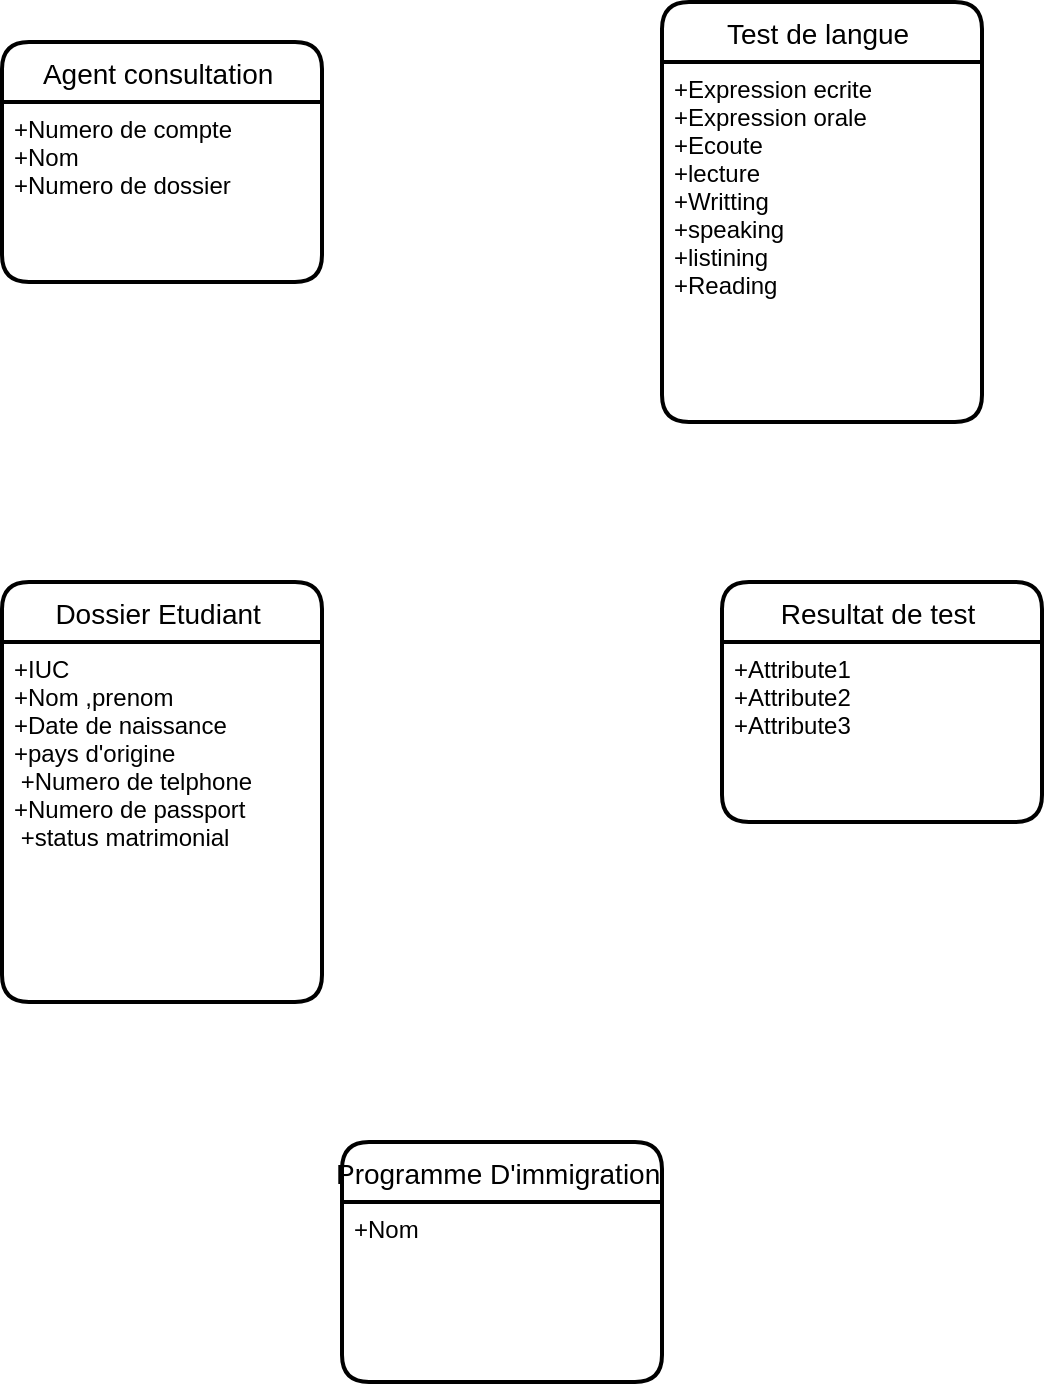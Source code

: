 <mxfile version="20.8.16" type="device" pages="2"><diagram name="Model entite relation " id="y9Gz-_lr0Cwn4lyFcCHw"><mxGraphModel dx="712" dy="827" grid="1" gridSize="10" guides="1" tooltips="1" connect="1" arrows="1" fold="1" page="1" pageScale="1" pageWidth="850" pageHeight="1100" math="0" shadow="0"><root><mxCell id="0"/><mxCell id="1" parent="0"/><mxCell id="XWuGKq9BcNV1Cb28NSCp-11" value="Dossier Etudiant " style="swimlane;childLayout=stackLayout;horizontal=1;startSize=30;horizontalStack=0;rounded=1;fontSize=14;fontStyle=0;strokeWidth=2;resizeParent=0;resizeLast=1;shadow=0;dashed=0;align=center;" vertex="1" parent="1"><mxGeometry x="120" y="320" width="160" height="210" as="geometry"/></mxCell><mxCell id="XWuGKq9BcNV1Cb28NSCp-12" value="+IUC&#10;+Nom ,prenom&#10;+Date de naissance&#10;+pays d'origine&#10; +Numero de telphone &#10;+Numero de passport &#10; +status matrimonial &#10;" style="align=left;strokeColor=none;fillColor=none;spacingLeft=4;fontSize=12;verticalAlign=top;resizable=0;rotatable=0;part=1;" vertex="1" parent="XWuGKq9BcNV1Cb28NSCp-11"><mxGeometry y="30" width="160" height="180" as="geometry"/></mxCell><mxCell id="XWuGKq9BcNV1Cb28NSCp-30" value="Test de langue " style="swimlane;childLayout=stackLayout;horizontal=1;startSize=30;horizontalStack=0;rounded=1;fontSize=14;fontStyle=0;strokeWidth=2;resizeParent=0;resizeLast=1;shadow=0;dashed=0;align=center;" vertex="1" parent="1"><mxGeometry x="450" y="30" width="160" height="210" as="geometry"/></mxCell><mxCell id="XWuGKq9BcNV1Cb28NSCp-31" value="+Expression ecrite&#10;+Expression orale &#10;+Ecoute&#10;+lecture&#10;+Writting&#10;+speaking&#10;+listining&#10;+Reading&#10;" style="align=left;strokeColor=none;fillColor=none;spacingLeft=4;fontSize=12;verticalAlign=top;resizable=0;rotatable=0;part=1;" vertex="1" parent="XWuGKq9BcNV1Cb28NSCp-30"><mxGeometry y="30" width="160" height="180" as="geometry"/></mxCell><mxCell id="XWuGKq9BcNV1Cb28NSCp-32" value="Agent consultation " style="swimlane;childLayout=stackLayout;horizontal=1;startSize=30;horizontalStack=0;rounded=1;fontSize=14;fontStyle=0;strokeWidth=2;resizeParent=0;resizeLast=1;shadow=0;dashed=0;align=center;" vertex="1" parent="1"><mxGeometry x="120" y="50" width="160" height="120" as="geometry"/></mxCell><mxCell id="XWuGKq9BcNV1Cb28NSCp-33" value="+Numero de compte &#10;+Nom&#10;+Numero de dossier " style="align=left;strokeColor=none;fillColor=none;spacingLeft=4;fontSize=12;verticalAlign=top;resizable=0;rotatable=0;part=1;" vertex="1" parent="XWuGKq9BcNV1Cb28NSCp-32"><mxGeometry y="30" width="160" height="90" as="geometry"/></mxCell><mxCell id="XWuGKq9BcNV1Cb28NSCp-37" value="Resultat de test " style="swimlane;childLayout=stackLayout;horizontal=1;startSize=30;horizontalStack=0;rounded=1;fontSize=14;fontStyle=0;strokeWidth=2;resizeParent=0;resizeLast=1;shadow=0;dashed=0;align=center;" vertex="1" parent="1"><mxGeometry x="480" y="320" width="160" height="120" as="geometry"/></mxCell><mxCell id="XWuGKq9BcNV1Cb28NSCp-38" value="+Attribute1&#10;+Attribute2&#10;+Attribute3" style="align=left;strokeColor=none;fillColor=none;spacingLeft=4;fontSize=12;verticalAlign=top;resizable=0;rotatable=0;part=1;" vertex="1" parent="XWuGKq9BcNV1Cb28NSCp-37"><mxGeometry y="30" width="160" height="90" as="geometry"/></mxCell><mxCell id="E3xM4lqshkDHXT9NjRaU-1" value="Programme D'immigration " style="swimlane;childLayout=stackLayout;horizontal=1;startSize=30;horizontalStack=0;rounded=1;fontSize=14;fontStyle=0;strokeWidth=2;resizeParent=0;resizeLast=1;shadow=0;dashed=0;align=center;" vertex="1" parent="1"><mxGeometry x="290" y="600" width="160" height="120" as="geometry"/></mxCell><mxCell id="E3xM4lqshkDHXT9NjRaU-2" value="+Nom" style="align=left;strokeColor=none;fillColor=none;spacingLeft=4;fontSize=12;verticalAlign=top;resizable=0;rotatable=0;part=1;" vertex="1" parent="E3xM4lqshkDHXT9NjRaU-1"><mxGeometry y="30" width="160" height="90" as="geometry"/></mxCell></root></mxGraphModel></diagram><diagram id="Iu0KVbsv78vzCbwxkz1A" name="Model relationnel "><mxGraphModel dx="712" dy="827" grid="1" gridSize="10" guides="1" tooltips="1" connect="1" arrows="1" fold="1" page="1" pageScale="1" pageWidth="850" pageHeight="1100" math="0" shadow="0"><root><mxCell id="0"/><mxCell id="1" parent="0"/><mxCell id="cWL-BdrfZW4rhCEa3dcy-1" value="Agent consultation " style="swimlane;childLayout=stackLayout;horizontal=1;startSize=30;horizontalStack=0;rounded=1;fontSize=14;fontStyle=0;strokeWidth=2;resizeParent=0;resizeLast=1;shadow=0;dashed=0;align=center;" vertex="1" parent="1"><mxGeometry x="70" y="60" width="160" height="120" as="geometry"/></mxCell><mxCell id="cWL-BdrfZW4rhCEa3dcy-2" value="+Numero de compte &#10;+Nom&#10;+Numero de dossier " style="align=left;strokeColor=none;fillColor=none;spacingLeft=4;fontSize=12;verticalAlign=top;resizable=0;rotatable=0;part=1;" vertex="1" parent="cWL-BdrfZW4rhCEa3dcy-1"><mxGeometry y="30" width="160" height="90" as="geometry"/></mxCell><mxCell id="edW-1mctMRIzoQ1EGwk3-1" value="Dossier etudiant " style="swimlane;childLayout=stackLayout;horizontal=1;startSize=30;horizontalStack=0;rounded=1;fontSize=14;fontStyle=0;strokeWidth=2;resizeParent=0;resizeLast=1;shadow=0;dashed=0;align=center;" vertex="1" parent="1"><mxGeometry x="500" y="40" width="160" height="210" as="geometry"/></mxCell><mxCell id="edW-1mctMRIzoQ1EGwk3-2" value="+IUC&#10;+Nom ,prenom&#10;+Date de naissance&#10;+pays d'origine&#10; +Numero de telphone &#10;+Numero de passport &#10; +status matrimonial &#10;" style="align=left;strokeColor=none;fillColor=none;spacingLeft=4;fontSize=12;verticalAlign=top;resizable=0;rotatable=0;part=1;" vertex="1" parent="edW-1mctMRIzoQ1EGwk3-1"><mxGeometry y="30" width="160" height="180" as="geometry"/></mxCell><mxCell id="DurcYW8nROkq6EV79yws-1" value="Test de langue " style="swimlane;childLayout=stackLayout;horizontal=1;startSize=30;horizontalStack=0;rounded=1;fontSize=14;fontStyle=0;strokeWidth=2;resizeParent=0;resizeLast=1;shadow=0;dashed=0;align=center;" vertex="1" parent="1"><mxGeometry x="500" y="400" width="160" height="180" as="geometry"/></mxCell><mxCell id="DurcYW8nROkq6EV79yws-2" value="+Expression ecrite&#10;+Expression orale &#10;+Ecoute&#10;+lecture&#10;+Writting&#10;+speaking&#10;+listining&#10;+Reading&#10;" style="align=left;strokeColor=none;fillColor=none;spacingLeft=4;fontSize=12;verticalAlign=top;resizable=0;rotatable=0;part=1;" vertex="1" parent="DurcYW8nROkq6EV79yws-1"><mxGeometry y="30" width="160" height="150" as="geometry"/></mxCell><mxCell id="-cLhyh_qvT8IwjRoutYb-1" style="edgeStyle=orthogonalEdgeStyle;rounded=0;orthogonalLoop=1;jettySize=auto;html=1;exitX=0.5;exitY=0;exitDx=0;exitDy=0;startArrow=none;" edge="1" parent="1" source="-cLhyh_qvT8IwjRoutYb-2" target="cWL-BdrfZW4rhCEa3dcy-2"><mxGeometry relative="1" as="geometry"/></mxCell><mxCell id="5d_QakveJlIEPLLbP2WI-1" value="Agent  d'immigration " style="swimlane;childLayout=stackLayout;horizontal=1;startSize=30;horizontalStack=0;rounded=1;fontSize=14;fontStyle=0;strokeWidth=2;resizeParent=0;resizeLast=1;shadow=0;dashed=0;align=center;" vertex="1" parent="1"><mxGeometry x="70" y="270" width="160" height="120" as="geometry"/></mxCell><mxCell id="5d_QakveJlIEPLLbP2WI-2" value="+Nom &#10;+Dossier  d'etudiants&#10;+" style="align=left;strokeColor=none;fillColor=none;spacingLeft=4;fontSize=12;verticalAlign=top;resizable=0;rotatable=0;part=1;" vertex="1" parent="5d_QakveJlIEPLLbP2WI-1"><mxGeometry y="30" width="160" height="90" as="geometry"/></mxCell><mxCell id="Ad9sUGXq8LDEmLoRx3gd-3" style="edgeStyle=orthogonalEdgeStyle;rounded=0;orthogonalLoop=1;jettySize=auto;html=1;exitX=1;exitY=0.5;exitDx=0;exitDy=0;entryX=-0.006;entryY=0.344;entryDx=0;entryDy=0;entryPerimeter=0;startArrow=none;" edge="1" parent="1" source="Ad9sUGXq8LDEmLoRx3gd-4" target="edW-1mctMRIzoQ1EGwk3-2"><mxGeometry relative="1" as="geometry"/></mxCell><mxCell id="Ad9sUGXq8LDEmLoRx3gd-5" value="" style="edgeStyle=orthogonalEdgeStyle;rounded=0;orthogonalLoop=1;jettySize=auto;html=1;exitX=1;exitY=0.5;exitDx=0;exitDy=0;entryX=-0.006;entryY=0.344;entryDx=0;entryDy=0;entryPerimeter=0;endArrow=none;" edge="1" parent="1" source="cWL-BdrfZW4rhCEa3dcy-2" target="Ad9sUGXq8LDEmLoRx3gd-4"><mxGeometry relative="1" as="geometry"><mxPoint x="230" y="135" as="sourcePoint"/><mxPoint x="499.04" y="131.92" as="targetPoint"/></mxGeometry></mxCell><mxCell id="Ad9sUGXq8LDEmLoRx3gd-4" value="Examine" style="ellipse;whiteSpace=wrap;html=1;align=center;" vertex="1" parent="1"><mxGeometry x="310" y="120" width="100" height="40" as="geometry"/></mxCell><mxCell id="Ad9sUGXq8LDEmLoRx3gd-6" style="edgeStyle=orthogonalEdgeStyle;rounded=0;orthogonalLoop=1;jettySize=auto;html=1;exitX=0.5;exitY=1;exitDx=0;exitDy=0;entryX=0.594;entryY=0;entryDx=0;entryDy=0;entryPerimeter=0;startArrow=none;" edge="1" parent="1" source="Ad9sUGXq8LDEmLoRx3gd-7" target="DurcYW8nROkq6EV79yws-1"><mxGeometry relative="1" as="geometry"/></mxCell><mxCell id="Ad9sUGXq8LDEmLoRx3gd-8" value="" style="edgeStyle=orthogonalEdgeStyle;rounded=0;orthogonalLoop=1;jettySize=auto;html=1;exitX=0.5;exitY=1;exitDx=0;exitDy=0;entryX=0.594;entryY=0;entryDx=0;entryDy=0;entryPerimeter=0;endArrow=none;" edge="1" parent="1" source="edW-1mctMRIzoQ1EGwk3-2" target="Ad9sUGXq8LDEmLoRx3gd-7"><mxGeometry relative="1" as="geometry"><mxPoint x="580" y="250" as="sourcePoint"/><mxPoint x="595.04" y="400" as="targetPoint"/></mxGeometry></mxCell><mxCell id="Ad9sUGXq8LDEmLoRx3gd-7" value="Compose" style="ellipse;whiteSpace=wrap;html=1;align=center;fontStyle=4;" vertex="1" parent="1"><mxGeometry x="530" y="300" width="100" height="40" as="geometry"/></mxCell><mxCell id="Ad9sUGXq8LDEmLoRx3gd-9" style="edgeStyle=orthogonalEdgeStyle;rounded=0;orthogonalLoop=1;jettySize=auto;html=1;exitX=1;exitY=0.5;exitDx=0;exitDy=0;entryX=0.006;entryY=0.911;entryDx=0;entryDy=0;entryPerimeter=0;startArrow=none;" edge="1" parent="1" source="Ad9sUGXq8LDEmLoRx3gd-10" target="edW-1mctMRIzoQ1EGwk3-2"><mxGeometry relative="1" as="geometry"/></mxCell><mxCell id="Ad9sUGXq8LDEmLoRx3gd-11" value="" style="edgeStyle=orthogonalEdgeStyle;rounded=0;orthogonalLoop=1;jettySize=auto;html=1;exitX=1;exitY=0.5;exitDx=0;exitDy=0;entryX=-0.006;entryY=0.347;entryDx=0;entryDy=0;entryPerimeter=0;endArrow=none;" edge="1" parent="1" source="5d_QakveJlIEPLLbP2WI-2" target="Ad9sUGXq8LDEmLoRx3gd-10"><mxGeometry relative="1" as="geometry"><mxPoint x="230" y="345" as="sourcePoint"/><mxPoint x="499.04" y="482.05" as="targetPoint"/></mxGeometry></mxCell><mxCell id="Ad9sUGXq8LDEmLoRx3gd-10" value="Consulte" style="ellipse;whiteSpace=wrap;html=1;align=center;" vertex="1" parent="1"><mxGeometry x="300" y="370" width="100" height="40" as="geometry"/></mxCell><mxCell id="-cLhyh_qvT8IwjRoutYb-3" value="" style="edgeStyle=orthogonalEdgeStyle;rounded=0;orthogonalLoop=1;jettySize=auto;html=1;exitX=0.5;exitY=0;exitDx=0;exitDy=0;endArrow=none;" edge="1" parent="1" source="5d_QakveJlIEPLLbP2WI-1" target="-cLhyh_qvT8IwjRoutYb-2"><mxGeometry relative="1" as="geometry"><mxPoint x="150" y="270" as="sourcePoint"/><mxPoint x="150" y="180" as="targetPoint"/></mxGeometry></mxCell><mxCell id="-cLhyh_qvT8IwjRoutYb-2" value="Rapporte" style="ellipse;whiteSpace=wrap;html=1;align=center;" vertex="1" parent="1"><mxGeometry x="100" y="210" width="100" height="40" as="geometry"/></mxCell></root></mxGraphModel></diagram></mxfile>